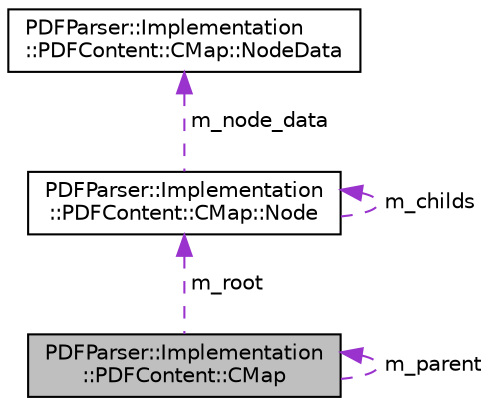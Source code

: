 digraph "PDFParser::Implementation::PDFContent::CMap"
{
  edge [fontname="Helvetica",fontsize="10",labelfontname="Helvetica",labelfontsize="10"];
  node [fontname="Helvetica",fontsize="10",shape=record];
  Node1 [label="PDFParser::Implementation\l::PDFContent::CMap",height=0.2,width=0.4,color="black", fillcolor="grey75", style="filled", fontcolor="black"];
  Node1 -> Node1 [dir="back",color="darkorchid3",fontsize="10",style="dashed",label=" m_parent" ,fontname="Helvetica"];
  Node2 -> Node1 [dir="back",color="darkorchid3",fontsize="10",style="dashed",label=" m_root" ,fontname="Helvetica"];
  Node2 [label="PDFParser::Implementation\l::PDFContent::CMap::Node",height=0.2,width=0.4,color="black", fillcolor="white", style="filled",URL="$struct_p_d_f_parser_1_1_implementation_1_1_p_d_f_content_1_1_c_map_1_1_node.html"];
  Node3 -> Node2 [dir="back",color="darkorchid3",fontsize="10",style="dashed",label=" m_node_data" ,fontname="Helvetica"];
  Node3 [label="PDFParser::Implementation\l::PDFContent::CMap::NodeData",height=0.2,width=0.4,color="black", fillcolor="white", style="filled",URL="$struct_p_d_f_parser_1_1_implementation_1_1_p_d_f_content_1_1_c_map_1_1_node_data.html"];
  Node2 -> Node2 [dir="back",color="darkorchid3",fontsize="10",style="dashed",label=" m_childs" ,fontname="Helvetica"];
}
